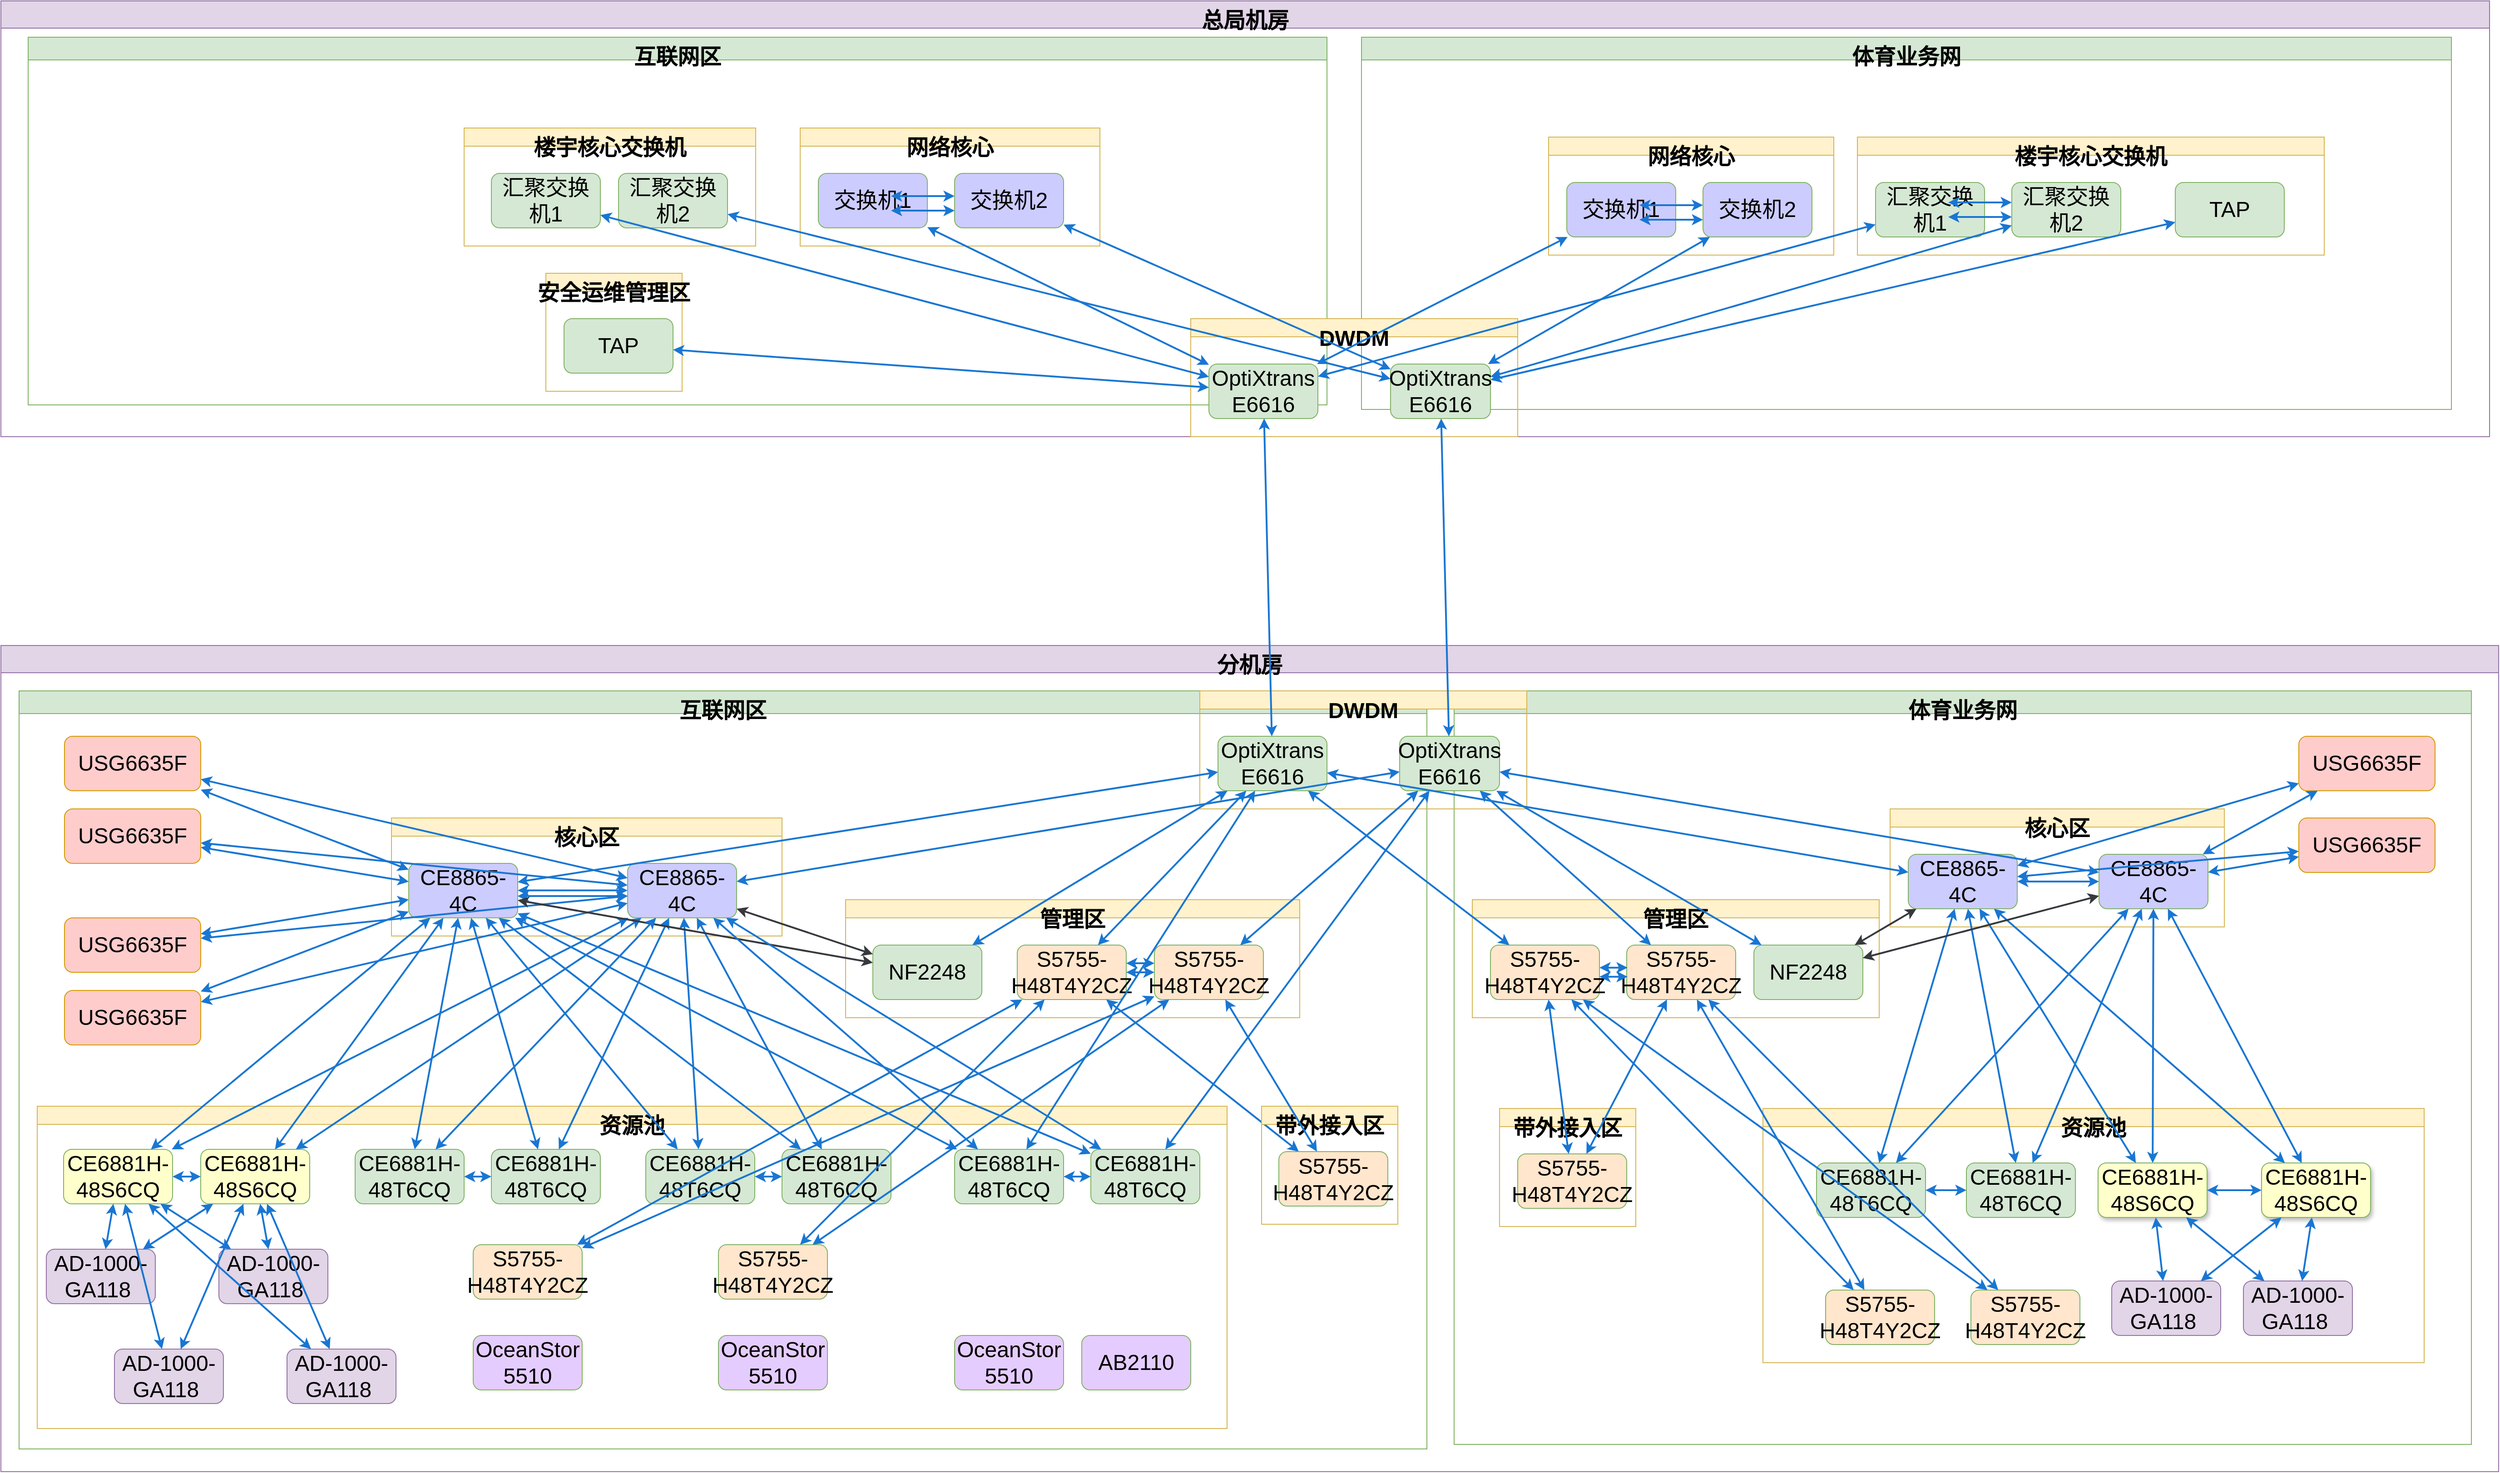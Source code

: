 <mxfile version="28.1.2">
  <diagram id="topology" name="物理拓扑">
    <mxGraphModel dx="11" dy="3179" grid="1" gridSize="10" guides="1" tooltips="1" connect="1" arrows="1" fold="1" page="1" pageScale="1" pageWidth="1654" pageHeight="2339" background="#ffffff" math="0" shadow="0">
      <root>
        <mxCell id="0" />
        <mxCell id="1" parent="0" />
        <mxCell id="env_1" value="分机房" style="swimlane;fontStyle=1;align=center;verticalAlign=top;horizontal=1;startSize=30;collapsible=0;marginBottom=0;fillColor=#e1d5e7;strokeColor=#9673a6;fontSize=24;" parent="1" vertex="1">
          <mxGeometry x="1920" y="-1120" width="2750" height="910" as="geometry" />
        </mxCell>
        <mxCell id="dc_1_1" value="体育业务网" style="swimlane;fontStyle=1;align=center;verticalAlign=top;horizontal=1;startSize=25;collapsible=0;marginBottom=0;fillColor=#d5e8d4;strokeColor=#82b366;fontSize=24;" parent="env_1" vertex="1">
          <mxGeometry x="1600" y="50" width="1120" height="830" as="geometry" />
        </mxCell>
        <mxCell id="area_1_1_0" value="核心区" style="swimlane;fontStyle=1;align=center;verticalAlign=top;horizontal=1;startSize=20;collapsible=0;marginBottom=0;fillColor=#fff2cc;strokeColor=#d6b656;fontSize=24;" parent="dc_1_1" vertex="1">
          <mxGeometry x="480" y="130" width="368" height="130" as="geometry" />
        </mxCell>
        <mxCell id="device_1_1_0_0" value="CE8865-4C" style="rounded=1;whiteSpace=wrap;html=1;fillColor=#CCCCFF;strokeColor=#82b366;fontSize=24;" parent="area_1_1_0" vertex="1">
          <mxGeometry x="20" y="50" width="120" height="60" as="geometry" />
        </mxCell>
        <mxCell id="device_1_1_0_1" value="CE8865-4C" style="rounded=1;whiteSpace=wrap;html=1;fillColor=#CCCCFF;strokeColor=#82b366;fontSize=24;" parent="area_1_1_0" vertex="1">
          <mxGeometry x="230" y="50" width="120" height="60" as="geometry" />
        </mxCell>
        <mxCell id="area_1_1_1" value="资源池" style="swimlane;fontStyle=1;align=center;verticalAlign=top;horizontal=1;startSize=20;collapsible=0;marginBottom=0;fillColor=#fff2cc;strokeColor=#d6b656;fontSize=24;" parent="dc_1_1" vertex="1">
          <mxGeometry x="340" y="460" width="728" height="280" as="geometry" />
        </mxCell>
        <mxCell id="device_1_1_1_6" value="S5755-H48T4Y2CZ" style="rounded=1;whiteSpace=wrap;html=1;fillColor=#FFE6CC;strokeColor=#82b366;fontSize=24;" parent="area_1_1_1" vertex="1">
          <mxGeometry x="69" y="200" width="120" height="60" as="geometry" />
        </mxCell>
        <mxCell id="device_1_1_1_7" value="S5755-H48T4Y2CZ" style="rounded=1;whiteSpace=wrap;html=1;fillColor=#FFE6CC;strokeColor=#82b366;fontSize=24;" parent="area_1_1_1" vertex="1">
          <mxGeometry x="229" y="200" width="120" height="60" as="geometry" />
        </mxCell>
        <mxCell id="device_1_1_1_2" value="CE6881H-48T6CQ" style="rounded=1;whiteSpace=wrap;html=1;fillColor=#d5e8d4;strokeColor=#82b366;fontSize=24;" parent="area_1_1_1" vertex="1">
          <mxGeometry x="59" y="60" width="120" height="60" as="geometry" />
        </mxCell>
        <mxCell id="device_1_1_1_3" value="CE6881H-48T6CQ" style="rounded=1;whiteSpace=wrap;html=1;fillColor=#d5e8d4;strokeColor=#82b366;fontSize=24;" parent="area_1_1_1" vertex="1">
          <mxGeometry x="224" y="60" width="120" height="60" as="geometry" />
        </mxCell>
        <mxCell id="edge_61" value="" style="strokeWidth=2;strokeColor=#1976d2;dashed=0;edgeStyle=none;rounded=0;curved=0;html=1;startArrow=classic;endArrow=classic;fontSize=24;" parent="area_1_1_1" source="device_1_1_1_2" target="device_1_1_1_3" edge="1">
          <mxGeometry relative="1" as="geometry" />
        </mxCell>
        <mxCell id="device_1_1_1_0" value="CE6881H-48S6CQ" style="rounded=1;whiteSpace=wrap;html=1;fillColor=#FFFFCC;strokeColor=#82b366;fontSize=24;shadow=1;" parent="area_1_1_1" vertex="1">
          <mxGeometry x="369" y="60" width="120" height="60" as="geometry" />
        </mxCell>
        <mxCell id="device_1_1_1_1" value="CE6881H-48S6CQ" style="rounded=1;whiteSpace=wrap;html=1;fillColor=#FFFFCC;strokeColor=#82b366;fontSize=24;shadow=1;" parent="area_1_1_1" vertex="1">
          <mxGeometry x="549" y="60" width="120" height="60" as="geometry" />
        </mxCell>
        <mxCell id="edge_56" value="" style="strokeWidth=2;strokeColor=#1976d2;dashed=0;edgeStyle=none;rounded=0;curved=0;html=1;startArrow=classic;endArrow=classic;fontSize=24;" parent="area_1_1_1" source="device_1_1_1_0" target="device_1_1_1_1" edge="1">
          <mxGeometry relative="1" as="geometry" />
        </mxCell>
        <mxCell id="device_1_1_1_4" value="AD-1000-GA118&amp;nbsp;" style="rounded=1;whiteSpace=wrap;html=1;fillColor=#e1d5e7;strokeColor=#9673a6;fontSize=24;" parent="area_1_1_1" vertex="1">
          <mxGeometry x="384" y="190" width="120" height="60" as="geometry" />
        </mxCell>
        <mxCell id="device_1_1_1_5" value="AD-1000-GA118&amp;nbsp;" style="rounded=1;whiteSpace=wrap;html=1;fillColor=#e1d5e7;strokeColor=#9673a6;fontSize=24;" parent="area_1_1_1" vertex="1">
          <mxGeometry x="529" y="190" width="120" height="60" as="geometry" />
        </mxCell>
        <mxCell id="edge_62" value="" style="strokeWidth=2;strokeColor=#1976d2;dashed=0;edgeStyle=none;rounded=0;curved=0;html=1;startArrow=classic;endArrow=classic;fontSize=24;" parent="area_1_1_1" source="device_1_1_1_0" target="device_1_1_1_4" edge="1">
          <mxGeometry relative="1" as="geometry" />
        </mxCell>
        <mxCell id="edge_64" value="" style="strokeWidth=2;strokeColor=#1976d2;dashed=0;edgeStyle=none;rounded=0;curved=0;html=1;startArrow=classic;endArrow=classic;fontSize=24;" parent="area_1_1_1" source="device_1_1_1_1" target="device_1_1_1_4" edge="1">
          <mxGeometry relative="1" as="geometry" />
        </mxCell>
        <mxCell id="edge_63" value="" style="strokeWidth=2;strokeColor=#1976d2;dashed=0;edgeStyle=none;rounded=0;curved=0;html=1;startArrow=classic;endArrow=classic;fontSize=24;" parent="area_1_1_1" source="device_1_1_1_0" target="device_1_1_1_5" edge="1">
          <mxGeometry relative="1" as="geometry" />
        </mxCell>
        <mxCell id="edge_65" value="" style="strokeWidth=2;strokeColor=#1976d2;dashed=0;edgeStyle=none;rounded=0;curved=0;html=1;startArrow=classic;endArrow=classic;fontSize=24;" parent="area_1_1_1" source="device_1_1_1_1" target="device_1_1_1_5" edge="1">
          <mxGeometry relative="1" as="geometry" />
        </mxCell>
        <mxCell id="edge_50" value="" style="strokeWidth=2;strokeColor=#1976d2;dashed=0;edgeStyle=none;rounded=0;curved=0;html=1;startArrow=classic;endArrow=classic;fontSize=24;" parent="dc_1_1" source="device_1_1_0_0" target="device_1_1_1_2" edge="1">
          <mxGeometry relative="1" as="geometry" />
        </mxCell>
        <mxCell id="edge_54" value="" style="strokeWidth=2;strokeColor=#1976d2;dashed=0;edgeStyle=none;rounded=0;curved=0;html=1;startArrow=classic;endArrow=classic;fontSize=24;" parent="dc_1_1" source="device_1_1_0_1" target="device_1_1_1_2" edge="1">
          <mxGeometry relative="1" as="geometry" />
        </mxCell>
        <mxCell id="edge_48" value="" style="strokeWidth=2;strokeColor=#1976d2;dashed=0;edgeStyle=none;rounded=0;curved=0;html=1;startArrow=classic;endArrow=classic;fontSize=24;" parent="dc_1_1" source="device_1_1_0_0" target="device_1_1_1_0" edge="1">
          <mxGeometry relative="1" as="geometry" />
        </mxCell>
        <mxCell id="edge_52" value="" style="strokeWidth=2;strokeColor=#1976d2;dashed=0;edgeStyle=none;rounded=0;curved=0;html=1;startArrow=classic;endArrow=classic;fontSize=24;" parent="dc_1_1" source="device_1_1_0_1" target="device_1_1_1_0" edge="1">
          <mxGeometry relative="1" as="geometry" />
        </mxCell>
        <mxCell id="edge_49" value="" style="strokeWidth=2;strokeColor=#1976d2;dashed=0;edgeStyle=none;rounded=0;curved=0;html=1;startArrow=classic;endArrow=classic;fontSize=24;" parent="dc_1_1" source="device_1_1_0_0" target="device_1_1_1_1" edge="1">
          <mxGeometry relative="1" as="geometry" />
        </mxCell>
        <mxCell id="edge_53" value="" style="strokeWidth=2;strokeColor=#1976d2;dashed=0;edgeStyle=none;rounded=0;curved=0;html=1;startArrow=classic;endArrow=classic;fontSize=24;" parent="dc_1_1" source="device_1_1_0_1" target="device_1_1_1_1" edge="1">
          <mxGeometry relative="1" as="geometry" />
        </mxCell>
        <mxCell id="edge_51" value="" style="strokeWidth=2;strokeColor=#1976d2;dashed=0;edgeStyle=none;rounded=0;curved=0;html=1;startArrow=classic;endArrow=classic;fontSize=24;" parent="dc_1_1" source="device_1_1_0_0" target="device_1_1_1_3" edge="1">
          <mxGeometry relative="1" as="geometry" />
        </mxCell>
        <mxCell id="edge_55" value="" style="strokeWidth=2;strokeColor=#1976d2;dashed=0;edgeStyle=none;rounded=0;curved=0;html=1;startArrow=classic;endArrow=classic;fontSize=24;" parent="dc_1_1" source="device_1_1_0_1" target="device_1_1_1_3" edge="1">
          <mxGeometry relative="1" as="geometry" />
        </mxCell>
        <mxCell id="device_1_1_2_1" value="USG6635F" style="rounded=1;whiteSpace=wrap;html=1;fillColor=#FFCCCC;strokeColor=#d79b00;fontSize=24;" parent="dc_1_1" vertex="1">
          <mxGeometry x="930" y="140" width="150" height="60" as="geometry" />
        </mxCell>
        <mxCell id="edge_67" value="" style="strokeWidth=2;strokeColor=#1976d2;dashed=0;edgeStyle=none;rounded=0;curved=0;html=1;startArrow=classic;endArrow=classic;fontSize=24;" parent="dc_1_1" source="device_1_1_0_0" target="device_1_1_2_1" edge="1">
          <mxGeometry relative="1" as="geometry" />
        </mxCell>
        <mxCell id="edge_69" value="" style="strokeWidth=2;strokeColor=#1976d2;dashed=0;edgeStyle=none;rounded=0;curved=0;html=1;startArrow=classic;endArrow=classic;fontSize=24;" parent="dc_1_1" source="device_1_1_0_1" target="device_1_1_2_1" edge="1">
          <mxGeometry relative="1" as="geometry" />
        </mxCell>
        <mxCell id="device_1_1_2_0" value="USG6635F" style="rounded=1;whiteSpace=wrap;html=1;fillColor=#FFCCCC;strokeColor=#d79b00;fontSize=24;" parent="dc_1_1" vertex="1">
          <mxGeometry x="930" y="50" width="150" height="60" as="geometry" />
        </mxCell>
        <mxCell id="edge_66" value="" style="strokeWidth=2;strokeColor=#1976d2;dashed=0;edgeStyle=none;rounded=0;curved=0;html=1;startArrow=classic;endArrow=classic;fontSize=24;" parent="dc_1_1" source="device_1_1_0_0" target="device_1_1_2_0" edge="1">
          <mxGeometry relative="1" as="geometry" />
        </mxCell>
        <mxCell id="edge_68" value="" style="strokeWidth=2;strokeColor=#1976d2;dashed=0;edgeStyle=none;rounded=0;curved=0;html=1;startArrow=classic;endArrow=classic;fontSize=24;" parent="dc_1_1" source="device_1_1_0_1" target="device_1_1_2_0" edge="1">
          <mxGeometry relative="1" as="geometry" />
        </mxCell>
        <mxCell id="area_1_1_3" value="管理区" style="swimlane;fontStyle=1;align=center;verticalAlign=top;horizontal=1;startSize=20;collapsible=0;marginBottom=0;fillColor=#fff2cc;strokeColor=#d6b656;fontSize=24;" parent="dc_1_1" vertex="1">
          <mxGeometry x="20" y="230" width="448" height="130" as="geometry" />
        </mxCell>
        <mxCell id="device_1_1_3_0" value="S5755-H48T4Y2CZ" style="rounded=1;whiteSpace=wrap;html=1;fillColor=#FFE6CC;strokeColor=#82b366;fontSize=24;" parent="area_1_1_3" vertex="1">
          <mxGeometry x="20" y="50" width="120" height="60" as="geometry" />
        </mxCell>
        <mxCell id="device_1_1_3_1" value="S5755-H48T4Y2CZ" style="rounded=1;whiteSpace=wrap;html=1;fillColor=#FFE6CC;strokeColor=#82b366;fontSize=24;" parent="area_1_1_3" vertex="1">
          <mxGeometry x="170" y="50" width="120" height="60" as="geometry" />
        </mxCell>
        <mxCell id="IJFUQDZvneYW4hHzy4Lg-122" value="NF2248" style="rounded=1;whiteSpace=wrap;html=1;fillColor=#d5e8d4;strokeColor=#82b366;fontSize=24;" parent="area_1_1_3" vertex="1">
          <mxGeometry x="310" y="50" width="120" height="60" as="geometry" />
        </mxCell>
        <mxCell id="cS5eKQxaPtA6x0sGwhBx-4" value="" style="strokeWidth=2;strokeColor=#1976d2;dashed=0;edgeStyle=none;rounded=0;curved=0;html=1;startArrow=classic;endArrow=classic;fontSize=24;" parent="area_1_1_3" edge="1">
          <mxGeometry relative="1" as="geometry">
            <mxPoint x="171" y="84.89" as="sourcePoint" />
            <mxPoint x="140" y="84.89" as="targetPoint" />
          </mxGeometry>
        </mxCell>
        <mxCell id="cS5eKQxaPtA6x0sGwhBx-5" value="" style="strokeWidth=2;strokeColor=#1976d2;dashed=0;edgeStyle=none;rounded=0;curved=0;html=1;startArrow=classic;endArrow=classic;fontSize=24;" parent="area_1_1_3" edge="1">
          <mxGeometry relative="1" as="geometry">
            <mxPoint x="171" y="74.89" as="sourcePoint" />
            <mxPoint x="140" y="74.89" as="targetPoint" />
          </mxGeometry>
        </mxCell>
        <mxCell id="IJFUQDZvneYW4hHzy4Lg-132" value="" style="strokeWidth=2;strokeColor=#36393d;dashed=0;edgeStyle=none;rounded=0;curved=0;html=1;startArrow=classic;endArrow=classic;fontSize=24;fillColor=#cce5ff;" parent="dc_1_1" source="device_1_1_0_0" target="IJFUQDZvneYW4hHzy4Lg-122" edge="1">
          <mxGeometry relative="1" as="geometry">
            <mxPoint x="347" y="820" as="sourcePoint" />
            <mxPoint x="122" y="650" as="targetPoint" />
          </mxGeometry>
        </mxCell>
        <mxCell id="IJFUQDZvneYW4hHzy4Lg-133" value="" style="strokeWidth=2;strokeColor=#36393d;dashed=0;edgeStyle=none;rounded=0;curved=0;html=1;startArrow=classic;endArrow=classic;fontSize=24;fillColor=#cce5ff;" parent="dc_1_1" source="IJFUQDZvneYW4hHzy4Lg-122" target="device_1_1_0_1" edge="1">
          <mxGeometry relative="1" as="geometry">
            <mxPoint x="337" y="800" as="sourcePoint" />
            <mxPoint x="112" y="630" as="targetPoint" />
          </mxGeometry>
        </mxCell>
        <mxCell id="area_1_1_4" value="带外接入区" style="swimlane;fontStyle=1;align=center;verticalAlign=top;horizontal=1;startSize=20;collapsible=0;marginBottom=0;fillColor=#fff2cc;strokeColor=#d6b656;fontSize=24;" parent="dc_1_1" vertex="1">
          <mxGeometry x="50" y="460" width="150" height="130" as="geometry" />
        </mxCell>
        <mxCell id="device_1_1_4_0" value="S5755-H48T4Y2CZ" style="rounded=1;whiteSpace=wrap;html=1;fillColor=#FFE6CC;strokeColor=#82b366;fontSize=24;" parent="area_1_1_4" vertex="1">
          <mxGeometry x="20" y="50" width="120" height="60" as="geometry" />
        </mxCell>
        <mxCell id="edge_70" value="" style="strokeWidth=2;strokeColor=#1976d2;dashed=0;edgeStyle=none;rounded=0;curved=0;html=1;startArrow=classic;endArrow=classic;fontSize=24;" parent="dc_1_1" source="device_1_1_3_0" target="device_1_1_4_0" edge="1">
          <mxGeometry relative="1" as="geometry" />
        </mxCell>
        <mxCell id="edge_73" value="" style="strokeWidth=2;strokeColor=#1976d2;dashed=0;edgeStyle=none;rounded=0;curved=0;html=1;startArrow=classic;endArrow=classic;fontSize=24;" parent="dc_1_1" source="device_1_1_3_1" target="device_1_1_4_0" edge="1">
          <mxGeometry relative="1" as="geometry" />
        </mxCell>
        <mxCell id="dc_1_0" value="互联网区" style="swimlane;fontStyle=1;align=center;verticalAlign=top;horizontal=1;startSize=25;collapsible=0;marginBottom=0;fillColor=#d5e8d4;strokeColor=#82b366;fontSize=24;" parent="env_1" vertex="1">
          <mxGeometry x="20" y="50" width="1550" height="835" as="geometry" />
        </mxCell>
        <mxCell id="area_1_0_0" value="核心区" style="swimlane;fontStyle=1;align=center;verticalAlign=top;horizontal=1;startSize=20;collapsible=0;marginBottom=0;fillColor=#fff2cc;strokeColor=#d6b656;fontSize=24;" parent="dc_1_0" vertex="1">
          <mxGeometry x="410" y="140" width="430" height="130" as="geometry" />
        </mxCell>
        <mxCell id="device_1_0_0_0" value="CE8865-4C" style="rounded=1;whiteSpace=wrap;html=1;fillColor=#CCCCFF;strokeColor=#82b366;fontSize=24;" parent="area_1_0_0" vertex="1">
          <mxGeometry x="19" y="50" width="120" height="60" as="geometry" />
        </mxCell>
        <mxCell id="device_1_0_0_1" value="CE8865-4C" style="rounded=1;whiteSpace=wrap;html=1;fillColor=#CCCCFF;strokeColor=#82b366;fontSize=24;" parent="area_1_0_0" vertex="1">
          <mxGeometry x="260" y="50" width="120" height="60" as="geometry" />
        </mxCell>
        <mxCell id="cS5eKQxaPtA6x0sGwhBx-6" value="" style="strokeWidth=2;strokeColor=#1976d2;dashed=0;edgeStyle=none;rounded=0;curved=0;html=1;startArrow=classic;endArrow=classic;fontSize=24;" parent="area_1_0_0" edge="1">
          <mxGeometry relative="1" as="geometry">
            <mxPoint x="260" y="86" as="sourcePoint" />
            <mxPoint x="139" y="86" as="targetPoint" />
          </mxGeometry>
        </mxCell>
        <mxCell id="cS5eKQxaPtA6x0sGwhBx-7" value="" style="strokeWidth=2;strokeColor=#1976d2;dashed=0;edgeStyle=none;rounded=0;curved=0;html=1;startArrow=classic;endArrow=classic;fontSize=24;" parent="area_1_0_0" edge="1">
          <mxGeometry relative="1" as="geometry">
            <mxPoint x="260" y="86" as="sourcePoint" />
            <mxPoint x="139" y="86" as="targetPoint" />
          </mxGeometry>
        </mxCell>
        <mxCell id="cS5eKQxaPtA6x0sGwhBx-8" value="" style="strokeWidth=2;strokeColor=#1976d2;dashed=0;edgeStyle=none;rounded=0;curved=0;html=1;startArrow=classic;endArrow=classic;fontSize=24;" parent="area_1_0_0" edge="1">
          <mxGeometry relative="1" as="geometry">
            <mxPoint x="260" y="79.8" as="sourcePoint" />
            <mxPoint x="139" y="79.8" as="targetPoint" />
          </mxGeometry>
        </mxCell>
        <mxCell id="area_1_0_1" value="资源池" style="swimlane;fontStyle=1;align=center;verticalAlign=top;horizontal=1;startSize=20;collapsible=0;marginBottom=0;fillColor=#fff2cc;strokeColor=#d6b656;fontSize=24;" parent="dc_1_0" vertex="1">
          <mxGeometry x="20" y="457.5" width="1310" height="355" as="geometry" />
        </mxCell>
        <mxCell id="device_1_0_1_9" value="S5755-H48T4Y2CZ" style="rounded=1;whiteSpace=wrap;html=1;fillColor=#FFE6CC;strokeColor=#82b366;fontSize=24;" parent="area_1_0_1" vertex="1">
          <mxGeometry x="480" y="152.5" width="120" height="60" as="geometry" />
        </mxCell>
        <mxCell id="device_1_0_1_1" value="CE6881H-48S6CQ" style="rounded=1;whiteSpace=wrap;html=1;fillColor=#FFFFCC;strokeColor=#82b366;fontSize=24;" parent="area_1_0_1" vertex="1">
          <mxGeometry x="180" y="47.5" width="120" height="60" as="geometry" />
        </mxCell>
        <mxCell id="device_1_0_1_0" value="CE6881H-48S6CQ" style="rounded=1;whiteSpace=wrap;html=1;fillColor=#FFFFCC;strokeColor=#82b366;fontSize=24;" parent="area_1_0_1" vertex="1">
          <mxGeometry x="29" y="47.5" width="120" height="60" as="geometry" />
        </mxCell>
        <mxCell id="edge_14" value="" style="strokeWidth=2;strokeColor=#1976d2;dashed=0;edgeStyle=none;rounded=0;curved=0;html=1;startArrow=classic;endArrow=classic;fontSize=24;" parent="area_1_0_1" source="device_1_0_1_0" target="device_1_0_1_1" edge="1">
          <mxGeometry relative="1" as="geometry" />
        </mxCell>
        <mxCell id="device_1_0_1_6" value="AD-1000-GA118&amp;nbsp;" style="rounded=1;whiteSpace=wrap;html=1;fillColor=#e1d5e7;strokeColor=#9673a6;fontSize=24;" parent="area_1_0_1" vertex="1">
          <mxGeometry x="10" y="157.5" width="120" height="60" as="geometry" />
        </mxCell>
        <mxCell id="edge_29" value="" style="strokeWidth=2;strokeColor=#1976d2;dashed=0;edgeStyle=none;rounded=0;curved=0;html=1;startArrow=classic;endArrow=classic;fontSize=24;" parent="area_1_0_1" source="device_1_0_1_0" target="device_1_0_1_6" edge="1">
          <mxGeometry relative="1" as="geometry" />
        </mxCell>
        <mxCell id="edge_31" value="" style="strokeWidth=2;strokeColor=#1976d2;dashed=0;edgeStyle=none;rounded=0;curved=0;html=1;startArrow=classic;endArrow=classic;fontSize=24;" parent="area_1_0_1" source="device_1_0_1_1" target="device_1_0_1_6" edge="1">
          <mxGeometry relative="1" as="geometry" />
        </mxCell>
        <mxCell id="device_1_0_1_7" value="AD-1000-GA118&amp;nbsp;" style="rounded=1;whiteSpace=wrap;html=1;fillColor=#e1d5e7;strokeColor=#9673a6;fontSize=24;" parent="area_1_0_1" vertex="1">
          <mxGeometry x="200" y="157.5" width="120" height="60" as="geometry" />
        </mxCell>
        <mxCell id="edge_30" value="" style="strokeWidth=2;strokeColor=#1976d2;dashed=0;edgeStyle=none;rounded=0;curved=0;html=1;startArrow=classic;endArrow=classic;fontSize=24;" parent="area_1_0_1" source="device_1_0_1_0" target="device_1_0_1_7" edge="1">
          <mxGeometry relative="1" as="geometry" />
        </mxCell>
        <mxCell id="edge_32" value="" style="strokeWidth=2;strokeColor=#1976d2;dashed=0;edgeStyle=none;rounded=0;curved=0;html=1;startArrow=classic;endArrow=classic;fontSize=24;" parent="area_1_0_1" source="device_1_0_1_1" target="device_1_0_1_7" edge="1">
          <mxGeometry relative="1" as="geometry" />
        </mxCell>
        <mxCell id="device_1_0_1_3" value="CE6881H-48T6CQ" style="rounded=1;whiteSpace=wrap;html=1;fillColor=#d5e8d4;strokeColor=#82b366;fontSize=24;" parent="area_1_0_1" vertex="1">
          <mxGeometry x="500" y="47.5" width="120" height="60" as="geometry" />
        </mxCell>
        <mxCell id="edge_23" value="" style="strokeWidth=2;strokeColor=#1976d2;dashed=0;edgeStyle=none;rounded=0;curved=0;html=1;startArrow=classic;endArrow=classic;fontSize=24;" parent="area_1_0_1" source="device_1_0_1_2" target="device_1_0_1_3" edge="1">
          <mxGeometry relative="1" as="geometry" />
        </mxCell>
        <mxCell id="device_1_0_1_2" value="CE6881H-48T6CQ" style="rounded=1;whiteSpace=wrap;html=1;fillColor=#d5e8d4;strokeColor=#82b366;fontSize=24;" parent="area_1_0_1" vertex="1">
          <mxGeometry x="350" y="47.5" width="120" height="60" as="geometry" />
        </mxCell>
        <mxCell id="device_1_0_1_8" value="S5755-H48T4Y2CZ" style="rounded=1;whiteSpace=wrap;html=1;fillColor=#FFE6CC;strokeColor=#82b366;fontSize=24;" parent="area_1_0_1" vertex="1">
          <mxGeometry x="750" y="152.5" width="120" height="60" as="geometry" />
        </mxCell>
        <mxCell id="device_1_0_1_4" value="CE6881H-48T6CQ" style="rounded=1;whiteSpace=wrap;html=1;fillColor=#d5e8d4;strokeColor=#82b366;fontSize=24;" parent="area_1_0_1" vertex="1">
          <mxGeometry x="670" y="47.5" width="120" height="60" as="geometry" />
        </mxCell>
        <mxCell id="device_1_0_1_5" value="CE6881H-48T6CQ" style="rounded=1;whiteSpace=wrap;html=1;fillColor=#d5e8d4;strokeColor=#82b366;fontSize=24;" parent="area_1_0_1" vertex="1">
          <mxGeometry x="820" y="47.5" width="120" height="60" as="geometry" />
        </mxCell>
        <mxCell id="edge_28" value="" style="strokeWidth=2;strokeColor=#1976d2;dashed=0;edgeStyle=none;rounded=0;curved=0;html=1;startArrow=classic;endArrow=classic;fontSize=24;" parent="area_1_0_1" source="device_1_0_1_4" target="device_1_0_1_5" edge="1">
          <mxGeometry relative="1" as="geometry" />
        </mxCell>
        <mxCell id="n6acHzMr6DtbivNUdXAY-1" value="AD-1000-GA118&amp;nbsp;" style="rounded=1;whiteSpace=wrap;html=1;fillColor=#e1d5e7;strokeColor=#9673a6;fontSize=24;" parent="area_1_0_1" vertex="1">
          <mxGeometry x="275" y="267.5" width="120" height="60" as="geometry" />
        </mxCell>
        <mxCell id="n6acHzMr6DtbivNUdXAY-2" value="AD-1000-GA118&amp;nbsp;" style="rounded=1;whiteSpace=wrap;html=1;fillColor=#e1d5e7;strokeColor=#9673a6;fontSize=24;" parent="area_1_0_1" vertex="1">
          <mxGeometry x="85" y="267.5" width="120" height="60" as="geometry" />
        </mxCell>
        <mxCell id="n6acHzMr6DtbivNUdXAY-3" value="" style="strokeWidth=2;strokeColor=#1976d2;dashed=0;edgeStyle=none;rounded=0;curved=0;html=1;startArrow=classic;endArrow=classic;fontSize=24;" parent="area_1_0_1" source="device_1_0_1_0" target="n6acHzMr6DtbivNUdXAY-1" edge="1">
          <mxGeometry relative="1" as="geometry">
            <mxPoint x="200.36" y="200.5" as="sourcePoint" />
            <mxPoint x="122.36" y="250.5" as="targetPoint" />
          </mxGeometry>
        </mxCell>
        <mxCell id="n6acHzMr6DtbivNUdXAY-4" value="" style="strokeWidth=2;strokeColor=#1976d2;dashed=0;edgeStyle=none;rounded=0;curved=0;html=1;startArrow=classic;endArrow=classic;fontSize=24;" parent="area_1_0_1" source="device_1_0_1_1" target="n6acHzMr6DtbivNUdXAY-2" edge="1">
          <mxGeometry relative="1" as="geometry">
            <mxPoint x="138" y="207.5" as="sourcePoint" />
            <mxPoint x="60" y="257.5" as="targetPoint" />
          </mxGeometry>
        </mxCell>
        <mxCell id="n6acHzMr6DtbivNUdXAY-5" value="" style="strokeWidth=2;strokeColor=#1976d2;dashed=0;edgeStyle=none;rounded=0;curved=0;html=1;startArrow=classic;endArrow=classic;fontSize=24;" parent="area_1_0_1" source="device_1_0_1_0" target="n6acHzMr6DtbivNUdXAY-2" edge="1">
          <mxGeometry relative="1" as="geometry">
            <mxPoint x="168" y="257" as="sourcePoint" />
            <mxPoint x="90" y="307" as="targetPoint" />
          </mxGeometry>
        </mxCell>
        <mxCell id="n6acHzMr6DtbivNUdXAY-6" value="" style="strokeWidth=2;strokeColor=#1976d2;dashed=0;edgeStyle=none;rounded=0;curved=0;html=1;startArrow=classic;endArrow=classic;fontSize=24;" parent="area_1_0_1" source="device_1_0_1_1" target="n6acHzMr6DtbivNUdXAY-1" edge="1">
          <mxGeometry relative="1" as="geometry">
            <mxPoint x="230.36" y="250" as="sourcePoint" />
            <mxPoint x="152.36" y="300" as="targetPoint" />
          </mxGeometry>
        </mxCell>
        <mxCell id="cH8NUeWhS5mLNvdjrWfj-1" value="CE6881H-48T6CQ" style="rounded=1;whiteSpace=wrap;html=1;fillColor=#d5e8d4;strokeColor=#82b366;fontSize=24;" parent="area_1_0_1" vertex="1">
          <mxGeometry x="1010" y="47.5" width="120" height="60" as="geometry" />
        </mxCell>
        <mxCell id="cH8NUeWhS5mLNvdjrWfj-2" value="CE6881H-48T6CQ" style="rounded=1;whiteSpace=wrap;html=1;fillColor=#d5e8d4;strokeColor=#82b366;fontSize=24;" parent="area_1_0_1" vertex="1">
          <mxGeometry x="1160" y="47.5" width="120" height="60" as="geometry" />
        </mxCell>
        <mxCell id="cH8NUeWhS5mLNvdjrWfj-3" value="" style="strokeWidth=2;strokeColor=#1976d2;dashed=0;edgeStyle=none;rounded=0;curved=0;html=1;startArrow=classic;endArrow=classic;fontSize=24;" parent="area_1_0_1" source="cH8NUeWhS5mLNvdjrWfj-1" target="cH8NUeWhS5mLNvdjrWfj-2" edge="1">
          <mxGeometry relative="1" as="geometry" />
        </mxCell>
        <mxCell id="cH8NUeWhS5mLNvdjrWfj-5" value="OceanStor 5510" style="rounded=1;whiteSpace=wrap;html=1;fillColor=#E5CCFF;strokeColor=#82b366;fontSize=24;" parent="area_1_0_1" vertex="1">
          <mxGeometry x="750" y="252.5" width="120" height="60" as="geometry" />
        </mxCell>
        <mxCell id="cH8NUeWhS5mLNvdjrWfj-4" value="OceanStor 5510" style="rounded=1;whiteSpace=wrap;html=1;fillColor=#E5CCFF;strokeColor=#82b366;fontSize=24;" parent="area_1_0_1" vertex="1">
          <mxGeometry x="480" y="252.5" width="120" height="60" as="geometry" />
        </mxCell>
        <mxCell id="cH8NUeWhS5mLNvdjrWfj-6" value="OceanStor 5510" style="rounded=1;whiteSpace=wrap;html=1;fillColor=#E5CCFF;strokeColor=#82b366;fontSize=24;" parent="area_1_0_1" vertex="1">
          <mxGeometry x="1010" y="252.5" width="120" height="60" as="geometry" />
        </mxCell>
        <mxCell id="cH8NUeWhS5mLNvdjrWfj-7" value="AB2110" style="rounded=1;whiteSpace=wrap;html=1;fillColor=#E5CCFF;strokeColor=#82b366;fontSize=24;" parent="area_1_0_1" vertex="1">
          <mxGeometry x="1150" y="252.5" width="120" height="60" as="geometry" />
        </mxCell>
        <mxCell id="edge_33" value="" style="strokeWidth=2;strokeColor=#1976d2;dashed=0;edgeStyle=none;rounded=0;curved=0;html=1;startArrow=classic;endArrow=classic;fontSize=24;" parent="dc_1_0" source="device_1_0_0_0" target="device_1_0_2_0" edge="1">
          <mxGeometry relative="1" as="geometry" />
        </mxCell>
        <mxCell id="edge_35" value="" style="strokeWidth=2;strokeColor=#1976d2;dashed=0;edgeStyle=none;rounded=0;curved=0;html=1;startArrow=classic;endArrow=classic;fontSize=24;" parent="dc_1_0" source="device_1_0_0_1" target="device_1_0_2_0" edge="1">
          <mxGeometry relative="1" as="geometry" />
        </mxCell>
        <mxCell id="edge_34" value="" style="strokeWidth=2;strokeColor=#1976d2;dashed=0;edgeStyle=none;rounded=0;curved=0;html=1;startArrow=classic;endArrow=classic;fontSize=24;" parent="dc_1_0" source="device_1_0_0_0" target="device_1_0_2_1" edge="1">
          <mxGeometry relative="1" as="geometry" />
        </mxCell>
        <mxCell id="edge_36" value="" style="strokeWidth=2;strokeColor=#1976d2;dashed=0;edgeStyle=none;rounded=0;curved=0;html=1;startArrow=classic;endArrow=classic;fontSize=24;" parent="dc_1_0" source="device_1_0_0_1" target="device_1_0_2_1" edge="1">
          <mxGeometry relative="1" as="geometry" />
        </mxCell>
        <mxCell id="edge_5" value="" style="strokeWidth=2;strokeColor=#1976d2;dashed=0;edgeStyle=none;rounded=0;curved=0;html=1;startArrow=classic;endArrow=classic;fontSize=24;" parent="dc_1_0" source="device_1_0_0_0" target="device_1_0_1_3" edge="1">
          <mxGeometry relative="1" as="geometry" />
        </mxCell>
        <mxCell id="edge_11" value="" style="strokeWidth=2;strokeColor=#1976d2;dashed=0;edgeStyle=none;rounded=0;curved=0;html=1;startArrow=classic;endArrow=classic;fontSize=24;" parent="dc_1_0" source="device_1_0_0_1" target="device_1_0_1_3" edge="1">
          <mxGeometry relative="1" as="geometry" />
        </mxCell>
        <mxCell id="edge_37" value="" style="strokeWidth=2;strokeColor=#1976d2;dashed=0;edgeStyle=none;rounded=0;curved=0;html=1;startArrow=classic;endArrow=classic;fontSize=24;" parent="dc_1_0" source="device_1_0_0_0" target="device_1_0_3_0" edge="1">
          <mxGeometry relative="1" as="geometry" />
        </mxCell>
        <mxCell id="edge_39" value="" style="strokeWidth=2;strokeColor=#1976d2;dashed=0;edgeStyle=none;rounded=0;curved=0;html=1;startArrow=classic;endArrow=classic;fontSize=24;" parent="dc_1_0" source="device_1_0_0_1" target="device_1_0_3_0" edge="1">
          <mxGeometry relative="1" as="geometry" />
        </mxCell>
        <mxCell id="edge_38" value="" style="strokeWidth=2;strokeColor=#1976d2;dashed=0;edgeStyle=none;rounded=0;curved=0;html=1;startArrow=classic;endArrow=classic;fontSize=24;" parent="dc_1_0" source="device_1_0_0_0" target="device_1_0_3_1" edge="1">
          <mxGeometry relative="1" as="geometry" />
        </mxCell>
        <mxCell id="edge_40" value="" style="strokeWidth=2;strokeColor=#1976d2;dashed=0;edgeStyle=none;rounded=0;curved=0;html=1;startArrow=classic;endArrow=classic;fontSize=24;" parent="dc_1_0" source="device_1_0_0_1" target="device_1_0_3_1" edge="1">
          <mxGeometry relative="1" as="geometry" />
        </mxCell>
        <mxCell id="edge_3" value="" style="strokeWidth=2;strokeColor=#1976d2;dashed=0;edgeStyle=none;rounded=0;curved=0;html=1;startArrow=classic;endArrow=classic;fontSize=24;" parent="dc_1_0" source="device_1_0_0_0" target="device_1_0_1_1" edge="1">
          <mxGeometry relative="1" as="geometry" />
        </mxCell>
        <mxCell id="edge_9" value="" style="strokeWidth=2;strokeColor=#1976d2;dashed=0;edgeStyle=none;rounded=0;curved=0;html=1;startArrow=classic;endArrow=classic;fontSize=24;" parent="dc_1_0" source="device_1_0_0_1" target="device_1_0_1_1" edge="1">
          <mxGeometry relative="1" as="geometry" />
        </mxCell>
        <mxCell id="edge_2" value="" style="strokeWidth=2;strokeColor=#1976d2;dashed=0;edgeStyle=none;rounded=0;curved=0;html=1;startArrow=classic;endArrow=classic;fontSize=24;" parent="dc_1_0" source="device_1_0_0_0" target="device_1_0_1_0" edge="1">
          <mxGeometry relative="1" as="geometry" />
        </mxCell>
        <mxCell id="edge_8" value="" style="strokeWidth=2;strokeColor=#1976d2;dashed=0;edgeStyle=none;rounded=0;curved=0;html=1;startArrow=classic;endArrow=classic;fontSize=24;" parent="dc_1_0" source="device_1_0_0_1" target="device_1_0_1_0" edge="1">
          <mxGeometry relative="1" as="geometry" />
        </mxCell>
        <mxCell id="edge_6" value="" style="strokeWidth=2;strokeColor=#1976d2;dashed=0;edgeStyle=none;rounded=0;curved=0;html=1;startArrow=classic;endArrow=classic;fontSize=24;" parent="dc_1_0" source="device_1_0_0_0" target="device_1_0_1_4" edge="1">
          <mxGeometry relative="1" as="geometry" />
        </mxCell>
        <mxCell id="edge_12" value="" style="strokeWidth=2;strokeColor=#1976d2;dashed=0;edgeStyle=none;rounded=0;curved=0;html=1;startArrow=classic;endArrow=classic;fontSize=24;" parent="dc_1_0" source="device_1_0_0_1" target="device_1_0_1_4" edge="1">
          <mxGeometry relative="1" as="geometry" />
        </mxCell>
        <mxCell id="edge_7" value="" style="strokeWidth=2;strokeColor=#1976d2;dashed=0;edgeStyle=none;rounded=0;curved=0;html=1;startArrow=classic;endArrow=classic;fontSize=24;" parent="dc_1_0" source="device_1_0_0_0" target="device_1_0_1_5" edge="1">
          <mxGeometry relative="1" as="geometry" />
        </mxCell>
        <mxCell id="edge_13" value="" style="strokeWidth=2;strokeColor=#1976d2;dashed=0;edgeStyle=none;rounded=0;curved=0;html=1;startArrow=classic;endArrow=classic;fontSize=24;" parent="dc_1_0" source="device_1_0_0_1" target="device_1_0_1_5" edge="1">
          <mxGeometry relative="1" as="geometry" />
        </mxCell>
        <mxCell id="device_1_0_2_0" value="USG6635F" style="rounded=1;whiteSpace=wrap;html=1;fillColor=#FFCCCC;strokeColor=#d79b00;fontSize=24;" parent="dc_1_0" vertex="1">
          <mxGeometry x="50" y="250" width="150" height="60" as="geometry" />
        </mxCell>
        <mxCell id="device_1_0_2_1" value="USG6635F" style="rounded=1;whiteSpace=wrap;html=1;fillColor=#FFCCCC;strokeColor=#d79b00;fontSize=24;" parent="dc_1_0" vertex="1">
          <mxGeometry x="50" y="330" width="150" height="60" as="geometry" />
        </mxCell>
        <mxCell id="device_1_0_3_0" value="USG6635F" style="rounded=1;whiteSpace=wrap;html=1;fillColor=#FFCCCC;strokeColor=#d79b00;fontSize=24;" parent="dc_1_0" vertex="1">
          <mxGeometry x="50" y="50" width="150" height="60" as="geometry" />
        </mxCell>
        <mxCell id="device_1_0_3_1" value="USG6635F" style="rounded=1;whiteSpace=wrap;html=1;fillColor=#FFCCCC;strokeColor=#d79b00;fontSize=24;" parent="dc_1_0" vertex="1">
          <mxGeometry x="50" y="130" width="150" height="60" as="geometry" />
        </mxCell>
        <mxCell id="IJFUQDZvneYW4hHzy4Lg-114" value="DWDM" style="swimlane;fontStyle=1;align=center;verticalAlign=top;horizontal=1;startSize=20;collapsible=0;marginBottom=0;fillColor=#fff2cc;strokeColor=#d6b656;fontSize=24;" parent="dc_1_0" vertex="1">
          <mxGeometry x="1300" width="360" height="130" as="geometry" />
        </mxCell>
        <mxCell id="IJFUQDZvneYW4hHzy4Lg-115" value="OptiXtrans E6616" style="rounded=1;whiteSpace=wrap;html=1;fillColor=#d5e8d4;strokeColor=#82b366;fontSize=24;" parent="IJFUQDZvneYW4hHzy4Lg-114" vertex="1">
          <mxGeometry x="20" y="50" width="120" height="60" as="geometry" />
        </mxCell>
        <mxCell id="IJFUQDZvneYW4hHzy4Lg-116" value="OptiXtrans E6616" style="rounded=1;whiteSpace=wrap;html=1;fillColor=#d5e8d4;strokeColor=#82b366;fontSize=24;" parent="IJFUQDZvneYW4hHzy4Lg-114" vertex="1">
          <mxGeometry x="220" y="50" width="110" height="60" as="geometry" />
        </mxCell>
        <mxCell id="IJFUQDZvneYW4hHzy4Lg-120" value="" style="strokeWidth=2;strokeColor=#1976d2;dashed=0;edgeStyle=none;rounded=0;curved=0;html=1;startArrow=classic;endArrow=classic;fontSize=24;" parent="dc_1_0" source="IJFUQDZvneYW4hHzy4Lg-116" target="device_1_0_0_1" edge="1">
          <mxGeometry relative="1" as="geometry">
            <mxPoint x="1195.27" y="-275" as="sourcePoint" />
            <mxPoint x="1203.27" y="75" as="targetPoint" />
          </mxGeometry>
        </mxCell>
        <mxCell id="IJFUQDZvneYW4hHzy4Lg-119" value="" style="strokeWidth=2;strokeColor=#1976d2;dashed=0;edgeStyle=none;rounded=0;curved=0;html=1;startArrow=classic;endArrow=classic;fontSize=24;" parent="dc_1_0" source="IJFUQDZvneYW4hHzy4Lg-115" target="device_1_0_0_0" edge="1">
          <mxGeometry relative="1" as="geometry">
            <mxPoint x="1000.27" y="-275" as="sourcePoint" />
            <mxPoint x="1008.27" y="75" as="targetPoint" />
          </mxGeometry>
        </mxCell>
        <mxCell id="area_1_0_4" value="管理区" style="swimlane;fontStyle=1;align=center;verticalAlign=top;horizontal=1;startSize=20;collapsible=0;marginBottom=0;fillColor=#fff2cc;strokeColor=#d6b656;fontSize=24;" parent="dc_1_0" vertex="1">
          <mxGeometry x="910" y="230" width="500" height="130" as="geometry" />
        </mxCell>
        <mxCell id="IJFUQDZvneYW4hHzy4Lg-121" value="NF2248" style="rounded=1;whiteSpace=wrap;html=1;fillColor=#d5e8d4;strokeColor=#82b366;fontSize=24;" parent="area_1_0_4" vertex="1">
          <mxGeometry x="30" y="50" width="120" height="60" as="geometry" />
        </mxCell>
        <mxCell id="device_1_0_4_0" value="S5755-H48T4Y2CZ" style="rounded=1;whiteSpace=wrap;html=1;fillColor=#FFE6CC;strokeColor=#82b366;fontSize=24;" parent="area_1_0_4" vertex="1">
          <mxGeometry x="189" y="50" width="120" height="60" as="geometry" />
        </mxCell>
        <mxCell id="device_1_0_4_1" value="S5755-H48T4Y2CZ" style="rounded=1;whiteSpace=wrap;html=1;fillColor=#FFE6CC;strokeColor=#82b366;fontSize=24;" parent="area_1_0_4" vertex="1">
          <mxGeometry x="340" y="50" width="120" height="60" as="geometry" />
        </mxCell>
        <mxCell id="cS5eKQxaPtA6x0sGwhBx-1" value="" style="strokeWidth=2;strokeColor=#1976d2;dashed=0;edgeStyle=none;rounded=0;curved=0;html=1;startArrow=classic;endArrow=classic;fontSize=24;" parent="area_1_0_4" source="device_1_0_4_1" target="device_1_0_4_0" edge="1">
          <mxGeometry relative="1" as="geometry">
            <mxPoint x="389.09" y="60" as="sourcePoint" />
            <mxPoint x="120.09" y="330" as="targetPoint" />
          </mxGeometry>
        </mxCell>
        <mxCell id="edge_43" value="" style="strokeWidth=2;strokeColor=#1976d2;dashed=0;edgeStyle=none;rounded=0;curved=0;html=1;startArrow=classic;endArrow=classic;fontSize=24;" parent="dc_1_0" source="device_1_0_4_0" target="device_1_0_1_9" edge="1">
          <mxGeometry relative="1" as="geometry" />
        </mxCell>
        <mxCell id="edge_42" value="" style="strokeWidth=2;strokeColor=#1976d2;dashed=0;edgeStyle=none;rounded=0;curved=0;html=1;startArrow=classic;endArrow=classic;fontSize=24;" parent="dc_1_0" source="device_1_0_4_0" target="device_1_0_1_8" edge="1">
          <mxGeometry relative="1" as="geometry" />
        </mxCell>
        <mxCell id="edge_46" value="" style="strokeWidth=2;strokeColor=#1976d2;dashed=0;edgeStyle=none;rounded=0;curved=0;html=1;startArrow=classic;endArrow=classic;fontSize=24;" parent="dc_1_0" source="device_1_0_4_1" target="device_1_0_1_9" edge="1">
          <mxGeometry relative="1" as="geometry" />
        </mxCell>
        <mxCell id="edge_45" value="" style="strokeWidth=2;strokeColor=#1976d2;dashed=0;edgeStyle=none;rounded=0;curved=0;html=1;startArrow=classic;endArrow=classic;fontSize=24;" parent="dc_1_0" source="device_1_0_4_1" target="device_1_0_1_8" edge="1">
          <mxGeometry relative="1" as="geometry" />
        </mxCell>
        <mxCell id="IJFUQDZvneYW4hHzy4Lg-123" value="" style="strokeWidth=2;strokeColor=#1976d2;dashed=0;edgeStyle=none;rounded=0;curved=0;html=1;startArrow=classic;endArrow=classic;fontSize=24;" parent="dc_1_0" source="IJFUQDZvneYW4hHzy4Lg-115" target="device_1_0_4_0" edge="1">
          <mxGeometry relative="1" as="geometry">
            <mxPoint x="1531" y="106.52" as="sourcePoint" />
            <mxPoint x="660" y="229.52" as="targetPoint" />
          </mxGeometry>
        </mxCell>
        <mxCell id="IJFUQDZvneYW4hHzy4Lg-124" value="" style="strokeWidth=2;strokeColor=#1976d2;dashed=0;edgeStyle=none;rounded=0;curved=0;html=1;startArrow=classic;endArrow=classic;fontSize=24;" parent="dc_1_0" source="IJFUQDZvneYW4hHzy4Lg-116" target="device_1_0_4_1" edge="1">
          <mxGeometry relative="1" as="geometry">
            <mxPoint x="1551" y="130" as="sourcePoint" />
            <mxPoint x="680" y="253" as="targetPoint" />
          </mxGeometry>
        </mxCell>
        <mxCell id="IJFUQDZvneYW4hHzy4Lg-125" value="" style="strokeWidth=2;strokeColor=#1976d2;dashed=0;edgeStyle=none;rounded=0;curved=0;html=1;startArrow=classic;endArrow=classic;fontSize=24;" parent="dc_1_0" source="IJFUQDZvneYW4hHzy4Lg-115" target="IJFUQDZvneYW4hHzy4Lg-121" edge="1">
          <mxGeometry relative="1" as="geometry">
            <mxPoint x="1730" y="108" as="sourcePoint" />
            <mxPoint x="1389" y="280" as="targetPoint" />
          </mxGeometry>
        </mxCell>
        <mxCell id="IJFUQDZvneYW4hHzy4Lg-134" value="" style="strokeWidth=2;strokeColor=#36393d;dashed=0;edgeStyle=none;rounded=0;curved=0;html=1;startArrow=classic;endArrow=classic;fontSize=24;fillColor=#cce5ff;" parent="dc_1_0" source="IJFUQDZvneYW4hHzy4Lg-121" target="device_1_0_0_1" edge="1">
          <mxGeometry relative="1" as="geometry">
            <mxPoint x="1475" y="835" as="sourcePoint" />
            <mxPoint x="1250" y="665" as="targetPoint" />
          </mxGeometry>
        </mxCell>
        <mxCell id="IJFUQDZvneYW4hHzy4Lg-135" value="" style="strokeWidth=2;strokeColor=#36393d;dashed=0;edgeStyle=none;rounded=0;curved=0;html=1;startArrow=classic;endArrow=classic;fontSize=24;fillColor=#cce5ff;" parent="dc_1_0" source="device_1_0_0_0" target="IJFUQDZvneYW4hHzy4Lg-121" edge="1">
          <mxGeometry relative="1" as="geometry">
            <mxPoint x="1385" y="835" as="sourcePoint" />
            <mxPoint x="1160" y="665" as="targetPoint" />
          </mxGeometry>
        </mxCell>
        <mxCell id="edge_41" value="" style="strokeWidth=2;strokeColor=#1976d2;dashed=0;edgeStyle=none;rounded=0;curved=0;html=1;startArrow=classic;endArrow=classic;fontSize=24;" parent="dc_1_0" source="device_1_0_4_0" target="device_1_0_5_0" edge="1">
          <mxGeometry relative="1" as="geometry" />
        </mxCell>
        <mxCell id="area_1_0_5" value="带外接入区" style="swimlane;fontStyle=1;align=center;verticalAlign=top;horizontal=1;startSize=20;collapsible=0;marginBottom=0;fillColor=#fff2cc;strokeColor=#d6b656;fontSize=24;" parent="dc_1_0" vertex="1">
          <mxGeometry x="1368" y="457.5" width="150" height="130" as="geometry" />
        </mxCell>
        <mxCell id="device_1_0_5_0" value="S5755-H48T4Y2CZ" style="rounded=1;whiteSpace=wrap;html=1;fillColor=#FFE6CC;strokeColor=#82b366;fontSize=24;" parent="area_1_0_5" vertex="1">
          <mxGeometry x="19" y="50" width="120" height="60" as="geometry" />
        </mxCell>
        <mxCell id="edge_44" value="" style="strokeWidth=2;strokeColor=#1976d2;dashed=0;edgeStyle=none;rounded=0;curved=0;html=1;startArrow=classic;endArrow=classic;fontSize=24;" parent="dc_1_0" source="device_1_0_4_1" target="device_1_0_5_0" edge="1">
          <mxGeometry relative="1" as="geometry" />
        </mxCell>
        <mxCell id="cH8NUeWhS5mLNvdjrWfj-8" value="" style="strokeWidth=2;strokeColor=#1976d2;dashed=0;edgeStyle=none;rounded=0;curved=0;html=1;startArrow=classic;endArrow=classic;fontSize=24;" parent="dc_1_0" source="device_1_0_0_0" target="cH8NUeWhS5mLNvdjrWfj-1" edge="1">
          <mxGeometry relative="1" as="geometry">
            <mxPoint x="1472.36" y="500" as="sourcePoint" />
            <mxPoint x="1080.36" y="770" as="targetPoint" />
          </mxGeometry>
        </mxCell>
        <mxCell id="cH8NUeWhS5mLNvdjrWfj-9" value="" style="strokeWidth=2;strokeColor=#1976d2;dashed=0;edgeStyle=none;rounded=0;curved=0;html=1;startArrow=classic;endArrow=classic;fontSize=24;" parent="dc_1_0" source="IJFUQDZvneYW4hHzy4Lg-115" target="cH8NUeWhS5mLNvdjrWfj-1" edge="1">
          <mxGeometry relative="1" as="geometry">
            <mxPoint x="1518" y="550" as="sourcePoint" />
            <mxPoint x="1126" y="820" as="targetPoint" />
          </mxGeometry>
        </mxCell>
        <mxCell id="cH8NUeWhS5mLNvdjrWfj-10" value="" style="strokeWidth=2;strokeColor=#1976d2;dashed=0;edgeStyle=none;rounded=0;curved=0;html=1;startArrow=classic;endArrow=classic;fontSize=24;" parent="dc_1_0" source="IJFUQDZvneYW4hHzy4Lg-116" target="cH8NUeWhS5mLNvdjrWfj-2" edge="1">
          <mxGeometry relative="1" as="geometry">
            <mxPoint x="1550" y="570" as="sourcePoint" />
            <mxPoint x="1158" y="840" as="targetPoint" />
          </mxGeometry>
        </mxCell>
        <mxCell id="cH8NUeWhS5mLNvdjrWfj-11" value="" style="strokeWidth=2;strokeColor=#1976d2;dashed=0;edgeStyle=none;rounded=0;curved=0;html=1;startArrow=classic;endArrow=classic;fontSize=24;" parent="dc_1_0" source="device_1_0_0_1" target="cH8NUeWhS5mLNvdjrWfj-2" edge="1">
          <mxGeometry relative="1" as="geometry">
            <mxPoint x="1504.36" y="520" as="sourcePoint" />
            <mxPoint x="1112.36" y="790" as="targetPoint" />
          </mxGeometry>
        </mxCell>
        <mxCell id="cH8NUeWhS5mLNvdjrWfj-12" value="" style="strokeWidth=2;strokeColor=#1976d2;dashed=0;edgeStyle=none;rounded=0;curved=0;html=1;startArrow=classic;endArrow=classic;fontSize=24;" parent="dc_1_0" source="device_1_0_0_1" target="cH8NUeWhS5mLNvdjrWfj-1" edge="1">
          <mxGeometry relative="1" as="geometry">
            <mxPoint x="1352" y="457.5" as="sourcePoint" />
            <mxPoint x="960" y="727.5" as="targetPoint" />
          </mxGeometry>
        </mxCell>
        <mxCell id="cH8NUeWhS5mLNvdjrWfj-13" value="" style="strokeWidth=2;strokeColor=#1976d2;dashed=0;edgeStyle=none;rounded=0;curved=0;html=1;startArrow=classic;endArrow=classic;fontSize=24;" parent="dc_1_0" source="cH8NUeWhS5mLNvdjrWfj-2" target="device_1_0_0_0" edge="1">
          <mxGeometry relative="1" as="geometry">
            <mxPoint x="1300" y="510" as="sourcePoint" />
            <mxPoint x="908" y="780" as="targetPoint" />
          </mxGeometry>
        </mxCell>
        <mxCell id="cS5eKQxaPtA6x0sGwhBx-3" value="" style="strokeWidth=2;strokeColor=#1976d2;dashed=0;edgeStyle=none;rounded=0;curved=0;html=1;startArrow=classic;endArrow=classic;fontSize=24;" parent="dc_1_0" edge="1">
          <mxGeometry relative="1" as="geometry">
            <mxPoint x="1250" y="300" as="sourcePoint" />
            <mxPoint x="1219" y="300" as="targetPoint" />
          </mxGeometry>
        </mxCell>
        <mxCell id="IJFUQDZvneYW4hHzy4Lg-126" value="" style="strokeWidth=2;strokeColor=#1976d2;dashed=0;edgeStyle=none;rounded=0;curved=0;html=1;startArrow=classic;endArrow=classic;fontSize=24;" parent="env_1" source="IJFUQDZvneYW4hHzy4Lg-115" target="device_1_1_3_0" edge="1">
          <mxGeometry relative="1" as="geometry">
            <mxPoint x="1811" y="163" as="sourcePoint" />
            <mxPoint x="1470" y="335" as="targetPoint" />
          </mxGeometry>
        </mxCell>
        <mxCell id="IJFUQDZvneYW4hHzy4Lg-127" value="" style="strokeWidth=2;strokeColor=#1976d2;dashed=0;edgeStyle=none;rounded=0;curved=0;html=1;startArrow=classic;endArrow=classic;fontSize=24;" parent="env_1" source="IJFUQDZvneYW4hHzy4Lg-116" target="device_1_1_3_1" edge="1">
          <mxGeometry relative="1" as="geometry">
            <mxPoint x="1901" y="163" as="sourcePoint" />
            <mxPoint x="1560" y="335" as="targetPoint" />
          </mxGeometry>
        </mxCell>
        <mxCell id="IJFUQDZvneYW4hHzy4Lg-128" value="" style="strokeWidth=2;strokeColor=#1976d2;dashed=0;edgeStyle=none;rounded=0;curved=0;html=1;startArrow=classic;endArrow=classic;fontSize=24;" parent="env_1" source="IJFUQDZvneYW4hHzy4Lg-122" target="IJFUQDZvneYW4hHzy4Lg-116" edge="1">
          <mxGeometry relative="1" as="geometry">
            <mxPoint x="2252" y="-133" as="sourcePoint" />
            <mxPoint x="1911" y="39" as="targetPoint" />
          </mxGeometry>
        </mxCell>
        <mxCell id="IJFUQDZvneYW4hHzy4Lg-129" value="" style="strokeWidth=2;strokeColor=#1976d2;dashed=0;edgeStyle=none;rounded=0;curved=0;html=1;startArrow=classic;endArrow=classic;fontSize=24;" parent="env_1" source="IJFUQDZvneYW4hHzy4Lg-115" target="device_1_1_0_0" edge="1">
          <mxGeometry relative="1" as="geometry">
            <mxPoint x="2101" y="-138" as="sourcePoint" />
            <mxPoint x="1760" y="34" as="targetPoint" />
          </mxGeometry>
        </mxCell>
        <mxCell id="IJFUQDZvneYW4hHzy4Lg-130" value="" style="strokeWidth=2;strokeColor=#1976d2;dashed=0;edgeStyle=none;rounded=0;curved=0;html=1;startArrow=classic;endArrow=classic;fontSize=24;" parent="env_1" source="device_1_1_0_1" target="IJFUQDZvneYW4hHzy4Lg-116" edge="1">
          <mxGeometry relative="1" as="geometry">
            <mxPoint x="2162" y="-133" as="sourcePoint" />
            <mxPoint x="1821" y="39" as="targetPoint" />
          </mxGeometry>
        </mxCell>
        <mxCell id="edge_4" value="" style="strokeWidth=2;strokeColor=#1976d2;dashed=0;edgeStyle=none;rounded=0;curved=0;html=1;startArrow=classic;endArrow=classic;fontSize=24;" parent="1" source="device_1_0_0_0" target="device_1_0_1_2" edge="1">
          <mxGeometry relative="1" as="geometry" />
        </mxCell>
        <mxCell id="edge_10" value="" style="strokeWidth=2;strokeColor=#1976d2;dashed=0;edgeStyle=none;rounded=0;curved=0;html=1;startArrow=classic;endArrow=classic;fontSize=24;" parent="1" source="device_1_0_0_1" target="device_1_0_1_2" edge="1">
          <mxGeometry relative="1" as="geometry" />
        </mxCell>
        <mxCell id="edge_47" value="" style="strokeWidth=2;strokeColor=#1976d2;dashed=0;edgeStyle=none;rounded=0;curved=0;html=1;startArrow=classic;endArrow=classic;fontSize=24;" parent="1" source="device_1_1_0_0" target="device_1_1_0_1" edge="1">
          <mxGeometry relative="1" as="geometry" />
        </mxCell>
        <mxCell id="edge_71" value="" style="strokeWidth=2;strokeColor=#1976d2;dashed=0;edgeStyle=none;rounded=0;curved=0;html=1;startArrow=classic;endArrow=classic;fontSize=24;" parent="1" source="device_1_1_3_0" target="device_1_1_1_6" edge="1">
          <mxGeometry relative="1" as="geometry" />
        </mxCell>
        <mxCell id="edge_72" value="" style="strokeWidth=2;strokeColor=#1976d2;dashed=0;edgeStyle=none;rounded=0;curved=0;html=1;startArrow=classic;endArrow=classic;fontSize=24;" parent="1" source="device_1_1_3_0" target="device_1_1_1_7" edge="1">
          <mxGeometry relative="1" as="geometry" />
        </mxCell>
        <mxCell id="edge_74" value="" style="strokeWidth=2;strokeColor=#1976d2;dashed=0;edgeStyle=none;rounded=0;curved=0;html=1;startArrow=classic;endArrow=classic;fontSize=24;" parent="1" source="device_1_1_3_1" target="device_1_1_1_6" edge="1">
          <mxGeometry relative="1" as="geometry" />
        </mxCell>
        <mxCell id="edge_75" value="" style="strokeWidth=2;strokeColor=#1976d2;dashed=0;edgeStyle=none;rounded=0;curved=0;html=1;startArrow=classic;endArrow=classic;fontSize=24;" parent="1" source="device_1_1_3_1" target="device_1_1_1_7" edge="1">
          <mxGeometry relative="1" as="geometry" />
        </mxCell>
        <mxCell id="IJFUQDZvneYW4hHzy4Lg-1" value="总局机房" style="swimlane;fontStyle=1;align=center;verticalAlign=top;horizontal=1;startSize=30;collapsible=0;marginBottom=0;fillColor=#e1d5e7;strokeColor=#9673a6;fontSize=24;" parent="1" vertex="1">
          <mxGeometry x="1920" y="-1830" width="2740" height="480" as="geometry" />
        </mxCell>
        <mxCell id="IJFUQDZvneYW4hHzy4Lg-2" value="互联网区" style="swimlane;fontStyle=1;align=center;verticalAlign=top;horizontal=1;startSize=25;collapsible=0;marginBottom=0;fillColor=#d5e8d4;strokeColor=#82b366;fontSize=24;" parent="IJFUQDZvneYW4hHzy4Lg-1" vertex="1">
          <mxGeometry x="30" y="40" width="1430" height="405" as="geometry" />
        </mxCell>
        <mxCell id="IJFUQDZvneYW4hHzy4Lg-3" value="网络核心" style="swimlane;fontStyle=1;align=center;verticalAlign=top;horizontal=1;startSize=20;collapsible=0;marginBottom=0;fillColor=#fff2cc;strokeColor=#d6b656;fontSize=24;" parent="IJFUQDZvneYW4hHzy4Lg-2" vertex="1">
          <mxGeometry x="850" y="100" width="330" height="130" as="geometry" />
        </mxCell>
        <mxCell id="IJFUQDZvneYW4hHzy4Lg-4" value="交换机1" style="rounded=1;whiteSpace=wrap;html=1;fillColor=#CCCCFF;strokeColor=#82b366;fontSize=24;" parent="IJFUQDZvneYW4hHzy4Lg-3" vertex="1">
          <mxGeometry x="20" y="50" width="120" height="60" as="geometry" />
        </mxCell>
        <mxCell id="IJFUQDZvneYW4hHzy4Lg-5" value="交换机2" style="rounded=1;whiteSpace=wrap;html=1;fillColor=#CCCCFF;strokeColor=#82b366;fontSize=24;" parent="IJFUQDZvneYW4hHzy4Lg-3" vertex="1">
          <mxGeometry x="170" y="50" width="120" height="60" as="geometry" />
        </mxCell>
        <mxCell id="IJFUQDZvneYW4hHzy4Lg-42" value="" style="strokeWidth=2;strokeColor=#1976d2;dashed=0;edgeStyle=none;rounded=0;curved=0;html=1;startArrow=classic;endArrow=classic;fontSize=24;" parent="IJFUQDZvneYW4hHzy4Lg-3" edge="1">
          <mxGeometry relative="1" as="geometry">
            <mxPoint x="170" y="75" as="sourcePoint" />
            <mxPoint x="100" y="75" as="targetPoint" />
          </mxGeometry>
        </mxCell>
        <mxCell id="IJFUQDZvneYW4hHzy4Lg-44" value="" style="strokeWidth=2;strokeColor=#1976d2;dashed=0;edgeStyle=none;rounded=0;curved=0;html=1;startArrow=classic;endArrow=classic;fontSize=24;" parent="IJFUQDZvneYW4hHzy4Lg-3" edge="1">
          <mxGeometry relative="1" as="geometry">
            <mxPoint x="170" y="91" as="sourcePoint" />
            <mxPoint x="100" y="91" as="targetPoint" />
          </mxGeometry>
        </mxCell>
        <mxCell id="IJFUQDZvneYW4hHzy4Lg-24" value="楼宇核心交换机" style="swimlane;fontStyle=1;align=center;verticalAlign=top;horizontal=1;startSize=20;collapsible=0;marginBottom=0;fillColor=#fff2cc;strokeColor=#d6b656;fontSize=24;" parent="IJFUQDZvneYW4hHzy4Lg-2" vertex="1">
          <mxGeometry x="480" y="100" width="321" height="130" as="geometry" />
        </mxCell>
        <mxCell id="IJFUQDZvneYW4hHzy4Lg-26" value="汇聚交换机2" style="rounded=1;whiteSpace=wrap;html=1;fillColor=#d5e8d4;strokeColor=#82b366;fontSize=24;" parent="IJFUQDZvneYW4hHzy4Lg-24" vertex="1">
          <mxGeometry x="170" y="50" width="120" height="60" as="geometry" />
        </mxCell>
        <mxCell id="IJFUQDZvneYW4hHzy4Lg-27" value="安全运维管理区" style="swimlane;fontStyle=1;align=center;verticalAlign=top;horizontal=1;startSize=20;collapsible=0;marginBottom=0;fillColor=#fff2cc;strokeColor=#d6b656;fontSize=24;" parent="IJFUQDZvneYW4hHzy4Lg-2" vertex="1">
          <mxGeometry x="570" y="260" width="150" height="130" as="geometry" />
        </mxCell>
        <mxCell id="IJFUQDZvneYW4hHzy4Lg-28" value="TAP" style="rounded=1;whiteSpace=wrap;html=1;fillColor=#d5e8d4;strokeColor=#82b366;fontSize=24;" parent="IJFUQDZvneYW4hHzy4Lg-27" vertex="1">
          <mxGeometry x="20" y="50" width="120" height="60" as="geometry" />
        </mxCell>
        <mxCell id="IJFUQDZvneYW4hHzy4Lg-25" value="汇聚交换机1" style="rounded=1;whiteSpace=wrap;html=1;fillColor=#d5e8d4;strokeColor=#82b366;fontSize=24;" parent="IJFUQDZvneYW4hHzy4Lg-2" vertex="1">
          <mxGeometry x="510" y="150" width="120" height="60" as="geometry" />
        </mxCell>
        <mxCell id="IJFUQDZvneYW4hHzy4Lg-53" value="体育业务网" style="swimlane;fontStyle=1;align=center;verticalAlign=top;horizontal=1;startSize=25;collapsible=0;marginBottom=0;fillColor=#d5e8d4;strokeColor=#82b366;fontSize=24;" parent="IJFUQDZvneYW4hHzy4Lg-1" vertex="1">
          <mxGeometry x="1498" y="40" width="1200" height="410" as="geometry" />
        </mxCell>
        <mxCell id="IJFUQDZvneYW4hHzy4Lg-91" value="DWDM" style="swimlane;fontStyle=1;align=center;verticalAlign=top;horizontal=1;startSize=20;collapsible=0;marginBottom=0;fillColor=#fff2cc;strokeColor=#d6b656;fontSize=24;" parent="IJFUQDZvneYW4hHzy4Lg-53" vertex="1">
          <mxGeometry x="-188" y="310" width="360" height="130" as="geometry" />
        </mxCell>
        <mxCell id="IJFUQDZvneYW4hHzy4Lg-92" value="OptiXtrans E6616" style="rounded=1;whiteSpace=wrap;html=1;fillColor=#d5e8d4;strokeColor=#82b366;fontSize=24;" parent="IJFUQDZvneYW4hHzy4Lg-91" vertex="1">
          <mxGeometry x="20" y="50" width="120" height="60" as="geometry" />
        </mxCell>
        <mxCell id="IJFUQDZvneYW4hHzy4Lg-93" value="OptiXtrans E6616" style="rounded=1;whiteSpace=wrap;html=1;fillColor=#d5e8d4;strokeColor=#82b366;fontSize=24;" parent="IJFUQDZvneYW4hHzy4Lg-91" vertex="1">
          <mxGeometry x="220" y="50" width="110" height="60" as="geometry" />
        </mxCell>
        <mxCell id="IJFUQDZvneYW4hHzy4Lg-97" value="网络核心" style="swimlane;fontStyle=1;align=center;verticalAlign=top;horizontal=1;startSize=20;collapsible=0;marginBottom=0;fillColor=#fff2cc;strokeColor=#d6b656;fontSize=24;" parent="IJFUQDZvneYW4hHzy4Lg-53" vertex="1">
          <mxGeometry x="206" y="110" width="314" height="130" as="geometry" />
        </mxCell>
        <mxCell id="IJFUQDZvneYW4hHzy4Lg-98" value="交换机1" style="rounded=1;whiteSpace=wrap;html=1;fillColor=#CCCCFF;strokeColor=#82b366;fontSize=24;" parent="IJFUQDZvneYW4hHzy4Lg-97" vertex="1">
          <mxGeometry x="20" y="50" width="120" height="60" as="geometry" />
        </mxCell>
        <mxCell id="IJFUQDZvneYW4hHzy4Lg-99" value="交换机2" style="rounded=1;whiteSpace=wrap;html=1;fillColor=#CCCCFF;strokeColor=#82b366;fontSize=24;" parent="IJFUQDZvneYW4hHzy4Lg-97" vertex="1">
          <mxGeometry x="170" y="50" width="120" height="60" as="geometry" />
        </mxCell>
        <mxCell id="IJFUQDZvneYW4hHzy4Lg-100" value="" style="strokeWidth=2;strokeColor=#1976d2;dashed=0;edgeStyle=none;rounded=0;curved=0;html=1;startArrow=classic;endArrow=classic;fontSize=24;" parent="IJFUQDZvneYW4hHzy4Lg-97" edge="1">
          <mxGeometry relative="1" as="geometry">
            <mxPoint x="170" y="75" as="sourcePoint" />
            <mxPoint x="100" y="75" as="targetPoint" />
          </mxGeometry>
        </mxCell>
        <mxCell id="IJFUQDZvneYW4hHzy4Lg-101" value="" style="strokeWidth=2;strokeColor=#1976d2;dashed=0;edgeStyle=none;rounded=0;curved=0;html=1;startArrow=classic;endArrow=classic;fontSize=24;" parent="IJFUQDZvneYW4hHzy4Lg-97" edge="1">
          <mxGeometry relative="1" as="geometry">
            <mxPoint x="170" y="91" as="sourcePoint" />
            <mxPoint x="100" y="91" as="targetPoint" />
          </mxGeometry>
        </mxCell>
        <mxCell id="IJFUQDZvneYW4hHzy4Lg-102" value="楼宇核心交换机" style="swimlane;fontStyle=1;align=center;verticalAlign=top;horizontal=1;startSize=20;collapsible=0;marginBottom=0;fillColor=#fff2cc;strokeColor=#d6b656;fontSize=24;" parent="IJFUQDZvneYW4hHzy4Lg-53" vertex="1">
          <mxGeometry x="546" y="110" width="514" height="130" as="geometry" />
        </mxCell>
        <mxCell id="IJFUQDZvneYW4hHzy4Lg-103" value="汇聚交换机1" style="rounded=1;whiteSpace=wrap;html=1;fillColor=#d5e8d4;strokeColor=#82b366;fontSize=24;" parent="IJFUQDZvneYW4hHzy4Lg-102" vertex="1">
          <mxGeometry x="20" y="50" width="120" height="60" as="geometry" />
        </mxCell>
        <mxCell id="IJFUQDZvneYW4hHzy4Lg-104" value="汇聚交换机2" style="rounded=1;whiteSpace=wrap;html=1;fillColor=#d5e8d4;strokeColor=#82b366;fontSize=24;" parent="IJFUQDZvneYW4hHzy4Lg-102" vertex="1">
          <mxGeometry x="170" y="50" width="120" height="60" as="geometry" />
        </mxCell>
        <mxCell id="IJFUQDZvneYW4hHzy4Lg-106" value="TAP" style="rounded=1;whiteSpace=wrap;html=1;fillColor=#d5e8d4;strokeColor=#82b366;fontSize=24;" parent="IJFUQDZvneYW4hHzy4Lg-102" vertex="1">
          <mxGeometry x="350" y="50" width="120" height="60" as="geometry" />
        </mxCell>
        <mxCell id="IJFUQDZvneYW4hHzy4Lg-107" value="" style="strokeWidth=2;strokeColor=#1976d2;dashed=0;edgeStyle=none;rounded=0;curved=0;html=1;startArrow=classic;endArrow=classic;fontSize=24;" parent="IJFUQDZvneYW4hHzy4Lg-102" edge="1">
          <mxGeometry relative="1" as="geometry">
            <mxPoint x="170" y="88" as="sourcePoint" />
            <mxPoint x="100" y="88" as="targetPoint" />
          </mxGeometry>
        </mxCell>
        <mxCell id="IJFUQDZvneYW4hHzy4Lg-108" value="" style="strokeWidth=2;strokeColor=#1976d2;dashed=0;edgeStyle=none;rounded=0;curved=0;html=1;startArrow=classic;endArrow=classic;fontSize=24;" parent="IJFUQDZvneYW4hHzy4Lg-102" edge="1">
          <mxGeometry relative="1" as="geometry">
            <mxPoint x="170" y="72" as="sourcePoint" />
            <mxPoint x="100" y="72" as="targetPoint" />
          </mxGeometry>
        </mxCell>
        <mxCell id="IJFUQDZvneYW4hHzy4Lg-110" value="" style="strokeWidth=2;strokeColor=#1976d2;dashed=0;edgeStyle=none;rounded=0;curved=0;html=1;startArrow=classic;endArrow=classic;fontSize=24;" parent="IJFUQDZvneYW4hHzy4Lg-53" source="IJFUQDZvneYW4hHzy4Lg-98" target="IJFUQDZvneYW4hHzy4Lg-92" edge="1">
          <mxGeometry relative="1" as="geometry">
            <mxPoint x="-568" y="594.87" as="sourcePoint" />
            <mxPoint x="82" y="759.87" as="targetPoint" />
          </mxGeometry>
        </mxCell>
        <mxCell id="IJFUQDZvneYW4hHzy4Lg-109" value="" style="strokeWidth=2;strokeColor=#1976d2;dashed=0;edgeStyle=none;rounded=0;curved=0;html=1;startArrow=classic;endArrow=classic;fontSize=24;" parent="IJFUQDZvneYW4hHzy4Lg-53" source="IJFUQDZvneYW4hHzy4Lg-93" target="IJFUQDZvneYW4hHzy4Lg-99" edge="1">
          <mxGeometry relative="1" as="geometry">
            <mxPoint x="-828" y="678.87" as="sourcePoint" />
            <mxPoint x="82" y="768.87" as="targetPoint" />
          </mxGeometry>
        </mxCell>
        <mxCell id="IJFUQDZvneYW4hHzy4Lg-111" value="" style="strokeWidth=2;strokeColor=#1976d2;dashed=0;edgeStyle=none;rounded=0;curved=0;html=1;startArrow=classic;endArrow=classic;fontSize=24;" parent="IJFUQDZvneYW4hHzy4Lg-53" source="IJFUQDZvneYW4hHzy4Lg-92" target="IJFUQDZvneYW4hHzy4Lg-103" edge="1">
          <mxGeometry relative="1" as="geometry">
            <mxPoint x="222" y="571.75" as="sourcePoint" />
            <mxPoint x="522" y="419.75" as="targetPoint" />
          </mxGeometry>
        </mxCell>
        <mxCell id="IJFUQDZvneYW4hHzy4Lg-112" value="" style="strokeWidth=2;strokeColor=#1976d2;dashed=0;edgeStyle=none;rounded=0;curved=0;html=1;startArrow=classic;endArrow=classic;fontSize=24;" parent="IJFUQDZvneYW4hHzy4Lg-53" source="IJFUQDZvneYW4hHzy4Lg-93" target="IJFUQDZvneYW4hHzy4Lg-104" edge="1">
          <mxGeometry relative="1" as="geometry">
            <mxPoint x="382" y="572" as="sourcePoint" />
            <mxPoint x="682" y="420" as="targetPoint" />
          </mxGeometry>
        </mxCell>
        <mxCell id="IJFUQDZvneYW4hHzy4Lg-113" value="" style="strokeWidth=2;strokeColor=#1976d2;dashed=0;edgeStyle=none;rounded=0;curved=0;html=1;startArrow=classic;endArrow=classic;fontSize=24;" parent="IJFUQDZvneYW4hHzy4Lg-53" source="IJFUQDZvneYW4hHzy4Lg-93" target="IJFUQDZvneYW4hHzy4Lg-106" edge="1">
          <mxGeometry relative="1" as="geometry">
            <mxPoint x="3520" y="-1666" as="sourcePoint" />
            <mxPoint x="4110" y="-1838" as="targetPoint" />
          </mxGeometry>
        </mxCell>
        <mxCell id="IJFUQDZvneYW4hHzy4Lg-35" value="" style="strokeWidth=2;strokeColor=#1976d2;dashed=0;edgeStyle=none;rounded=0;curved=0;html=1;startArrow=classic;endArrow=classic;fontSize=24;" parent="IJFUQDZvneYW4hHzy4Lg-1" source="IJFUQDZvneYW4hHzy4Lg-25" target="IJFUQDZvneYW4hHzy4Lg-92" edge="1">
          <mxGeometry relative="1" as="geometry">
            <mxPoint x="803.333" y="700" as="targetPoint" />
          </mxGeometry>
        </mxCell>
        <mxCell id="IJFUQDZvneYW4hHzy4Lg-95" value="" style="strokeWidth=2;strokeColor=#1976d2;dashed=0;edgeStyle=none;rounded=0;curved=0;html=1;startArrow=classic;endArrow=classic;fontSize=24;" parent="IJFUQDZvneYW4hHzy4Lg-1" source="IJFUQDZvneYW4hHzy4Lg-4" target="IJFUQDZvneYW4hHzy4Lg-92" edge="1">
          <mxGeometry relative="1" as="geometry">
            <mxPoint x="980" y="648.54" as="sourcePoint" />
            <mxPoint x="1116" y="741.54" as="targetPoint" />
          </mxGeometry>
        </mxCell>
        <mxCell id="IJFUQDZvneYW4hHzy4Lg-96" value="" style="strokeWidth=2;strokeColor=#1976d2;dashed=0;edgeStyle=none;rounded=0;curved=0;html=1;startArrow=classic;endArrow=classic;fontSize=24;" parent="IJFUQDZvneYW4hHzy4Lg-1" source="IJFUQDZvneYW4hHzy4Lg-28" target="IJFUQDZvneYW4hHzy4Lg-92" edge="1">
          <mxGeometry relative="1" as="geometry">
            <mxPoint x="260" y="769.73" as="sourcePoint" />
            <mxPoint x="396" y="862.73" as="targetPoint" />
          </mxGeometry>
        </mxCell>
        <mxCell id="IJFUQDZvneYW4hHzy4Lg-36" value="" style="strokeWidth=2;strokeColor=#1976d2;dashed=0;edgeStyle=none;rounded=0;curved=0;html=1;startArrow=classic;endArrow=classic;fontSize=24;" parent="IJFUQDZvneYW4hHzy4Lg-1" source="IJFUQDZvneYW4hHzy4Lg-26" target="IJFUQDZvneYW4hHzy4Lg-93" edge="1">
          <mxGeometry relative="1" as="geometry">
            <mxPoint x="810" y="700.612" as="targetPoint" />
          </mxGeometry>
        </mxCell>
        <mxCell id="IJFUQDZvneYW4hHzy4Lg-94" value="" style="strokeWidth=2;strokeColor=#1976d2;dashed=0;edgeStyle=none;rounded=0;curved=0;html=1;startArrow=classic;endArrow=classic;fontSize=24;" parent="IJFUQDZvneYW4hHzy4Lg-1" source="IJFUQDZvneYW4hHzy4Lg-5" target="IJFUQDZvneYW4hHzy4Lg-93" edge="1">
          <mxGeometry relative="1" as="geometry">
            <mxPoint x="1070" y="639.54" as="sourcePoint" />
            <mxPoint x="1300" y="746.54" as="targetPoint" />
          </mxGeometry>
        </mxCell>
        <mxCell id="IJFUQDZvneYW4hHzy4Lg-117" value="" style="strokeWidth=2;strokeColor=#1976d2;dashed=0;edgeStyle=none;rounded=0;curved=0;html=1;startArrow=classic;endArrow=classic;fontSize=24;" parent="1" source="IJFUQDZvneYW4hHzy4Lg-93" target="IJFUQDZvneYW4hHzy4Lg-116" edge="1">
          <mxGeometry relative="1" as="geometry">
            <mxPoint x="3340" y="-1289.53" as="sourcePoint" />
            <mxPoint x="3700" y="-1130.53" as="targetPoint" />
          </mxGeometry>
        </mxCell>
        <mxCell id="IJFUQDZvneYW4hHzy4Lg-118" value="" style="strokeWidth=2;strokeColor=#1976d2;dashed=0;edgeStyle=none;rounded=0;curved=0;html=1;startArrow=classic;endArrow=classic;fontSize=24;" parent="1" source="IJFUQDZvneYW4hHzy4Lg-92" target="IJFUQDZvneYW4hHzy4Lg-115" edge="1">
          <mxGeometry relative="1" as="geometry">
            <mxPoint x="3280.27" y="-1370" as="sourcePoint" />
            <mxPoint x="3288.27" y="-1020" as="targetPoint" />
          </mxGeometry>
        </mxCell>
      </root>
    </mxGraphModel>
  </diagram>
</mxfile>
